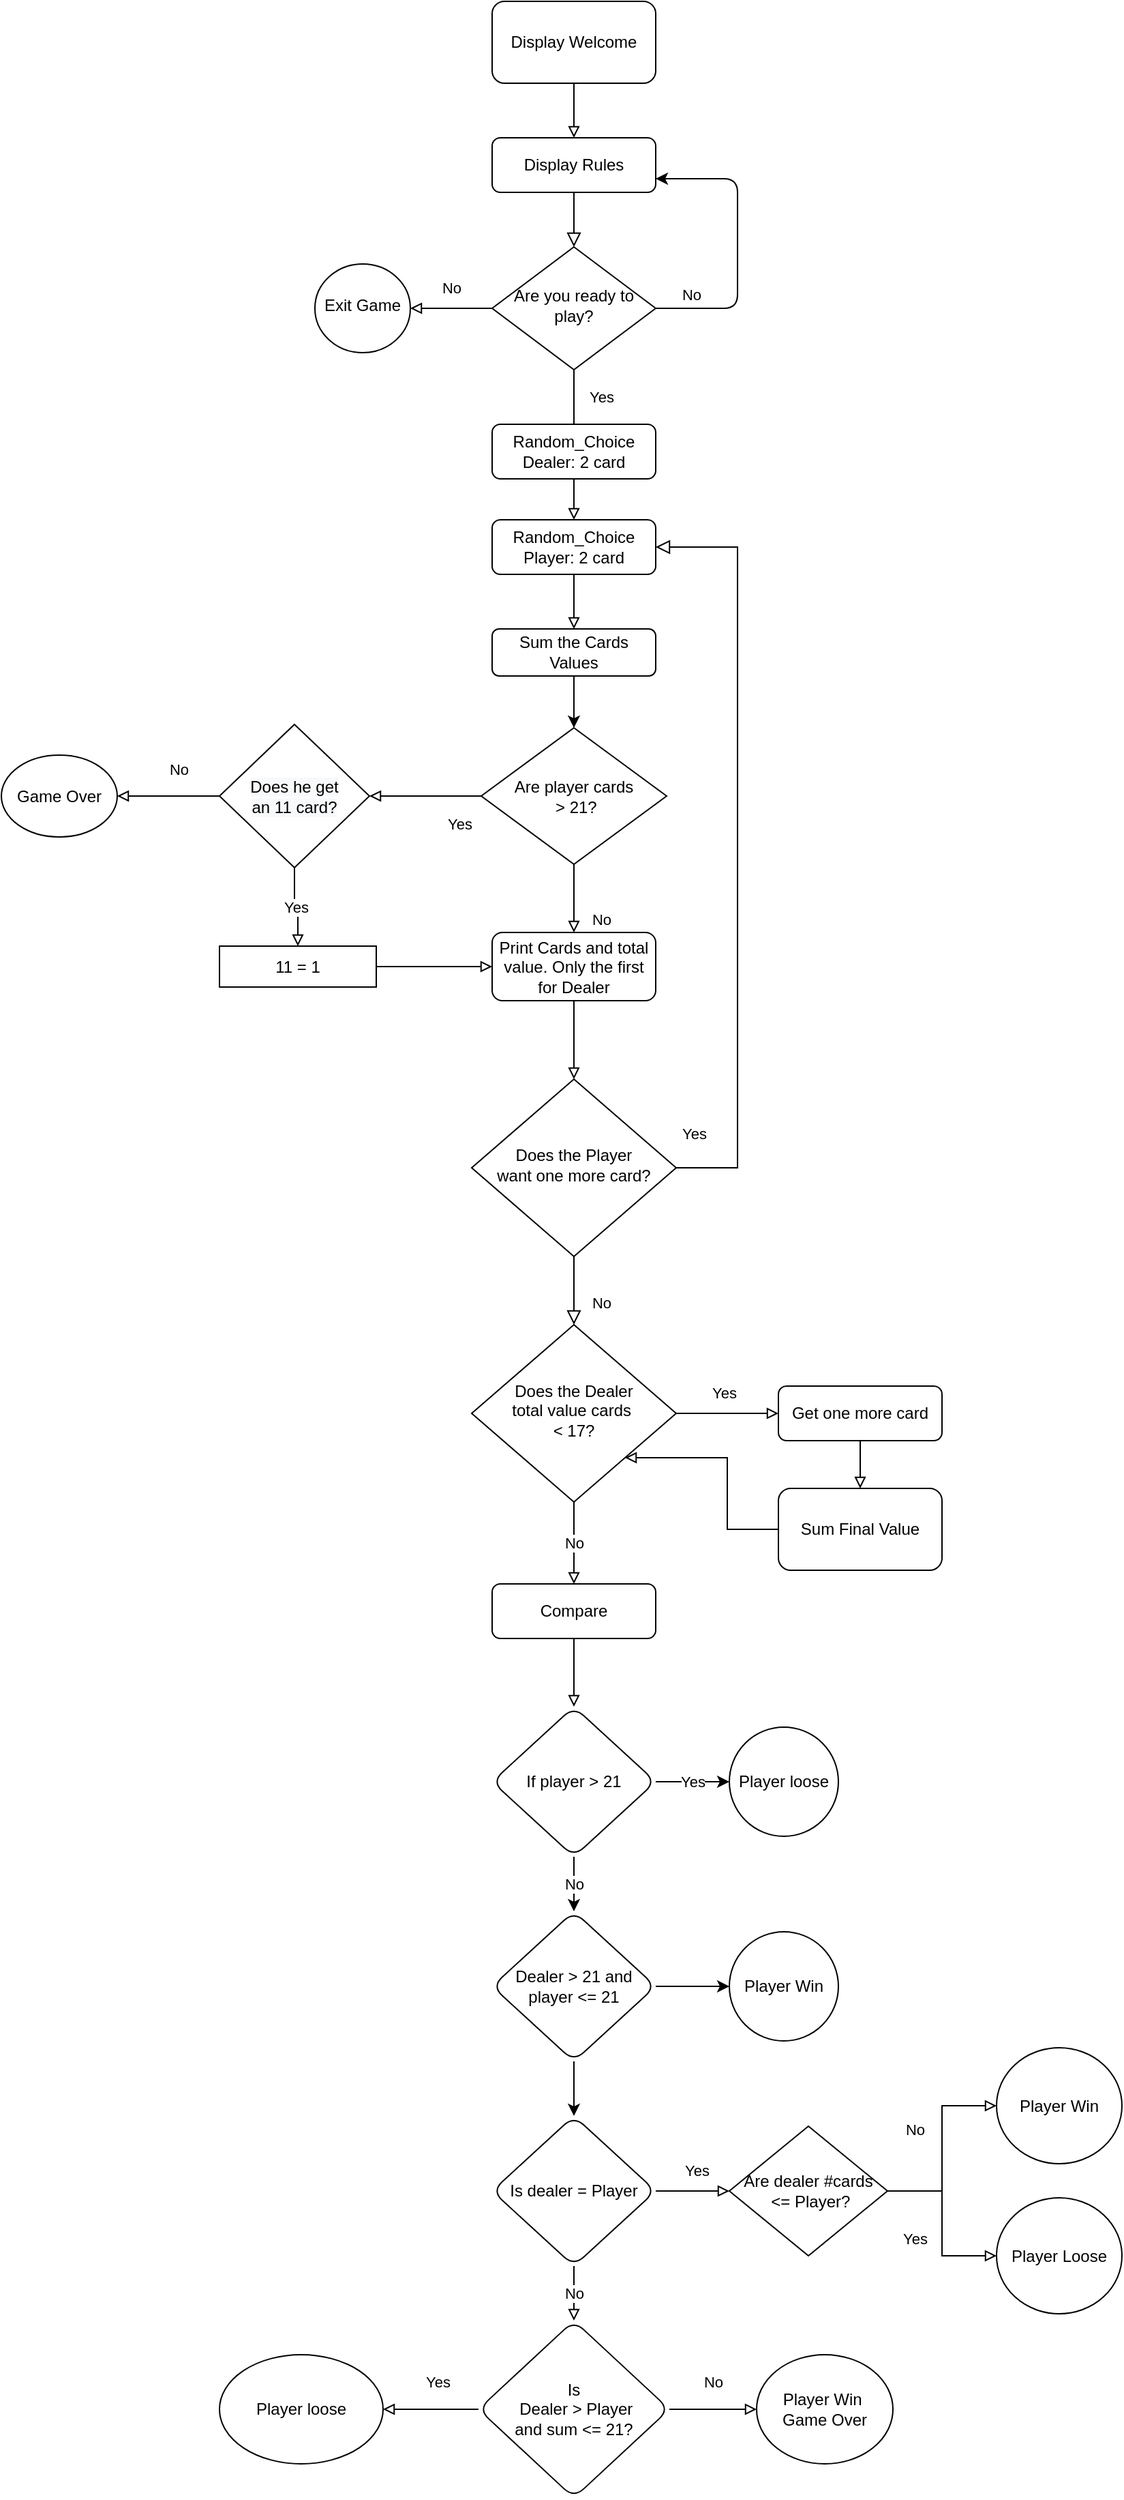 <mxfile version="14.2.4" type="embed">
    <diagram id="C5RBs43oDa-KdzZeNtuy" name="Page-1">
        <mxGraphModel dx="1565" dy="1749" grid="1" gridSize="10" guides="1" tooltips="1" connect="1" arrows="1" fold="1" page="1" pageScale="1" pageWidth="827" pageHeight="1169" math="0" shadow="0">
            <root>
                <mxCell id="WIyWlLk6GJQsqaUBKTNV-0"/>
                <mxCell id="WIyWlLk6GJQsqaUBKTNV-1" parent="WIyWlLk6GJQsqaUBKTNV-0"/>
                <mxCell id="WIyWlLk6GJQsqaUBKTNV-2" value="" style="rounded=0;html=1;jettySize=auto;orthogonalLoop=1;fontSize=11;endArrow=block;endFill=0;endSize=8;strokeWidth=1;shadow=0;labelBackgroundColor=none;edgeStyle=orthogonalEdgeStyle;" parent="WIyWlLk6GJQsqaUBKTNV-1" source="WIyWlLk6GJQsqaUBKTNV-3" target="WIyWlLk6GJQsqaUBKTNV-6" edge="1">
                    <mxGeometry relative="1" as="geometry"/>
                </mxCell>
                <mxCell id="rOPq5q2z3Dc7o5gAxcOA-1" value="" style="edgeStyle=orthogonalEdgeStyle;rounded=0;orthogonalLoop=1;jettySize=auto;html=1;endArrow=none;endFill=0;shadow=0;strokeWidth=1;labelBackgroundColor=none;endSize=8;startArrow=block;startFill=0;" parent="WIyWlLk6GJQsqaUBKTNV-1" source="WIyWlLk6GJQsqaUBKTNV-3" target="rOPq5q2z3Dc7o5gAxcOA-0" edge="1">
                    <mxGeometry relative="1" as="geometry"/>
                </mxCell>
                <mxCell id="WIyWlLk6GJQsqaUBKTNV-3" value="Display Rules" style="rounded=1;whiteSpace=wrap;html=1;fontSize=12;glass=0;strokeWidth=1;shadow=0;" parent="WIyWlLk6GJQsqaUBKTNV-1" vertex="1">
                    <mxGeometry x="160" y="90" width="120" height="40" as="geometry"/>
                </mxCell>
                <mxCell id="WIyWlLk6GJQsqaUBKTNV-4" value="Yes" style="rounded=0;html=1;jettySize=auto;orthogonalLoop=1;fontSize=11;endArrow=block;endFill=0;endSize=8;strokeWidth=1;shadow=0;labelBackgroundColor=none;edgeStyle=orthogonalEdgeStyle;" parent="WIyWlLk6GJQsqaUBKTNV-1" source="WIyWlLk6GJQsqaUBKTNV-6" edge="1">
                    <mxGeometry x="-0.429" y="20" relative="1" as="geometry">
                        <mxPoint as="offset"/>
                        <mxPoint x="220" y="330" as="targetPoint"/>
                    </mxGeometry>
                </mxCell>
                <mxCell id="rOPq5q2z3Dc7o5gAxcOA-4" value="No" style="edgeStyle=orthogonalEdgeStyle;rounded=0;orthogonalLoop=1;jettySize=auto;html=1;startArrow=none;startFill=0;endArrow=block;endFill=0;" parent="WIyWlLk6GJQsqaUBKTNV-1" source="WIyWlLk6GJQsqaUBKTNV-6" target="rOPq5q2z3Dc7o5gAxcOA-3" edge="1">
                    <mxGeometry y="-15" relative="1" as="geometry">
                        <mxPoint as="offset"/>
                    </mxGeometry>
                </mxCell>
                <mxCell id="WIyWlLk6GJQsqaUBKTNV-6" value="Are you ready to play?" style="rhombus;whiteSpace=wrap;html=1;shadow=0;fontFamily=Helvetica;fontSize=12;align=center;strokeWidth=1;spacing=6;spacingTop=-4;" parent="WIyWlLk6GJQsqaUBKTNV-1" vertex="1">
                    <mxGeometry x="160" y="170" width="120" height="90" as="geometry"/>
                </mxCell>
                <mxCell id="WIyWlLk6GJQsqaUBKTNV-8" value="No" style="rounded=0;html=1;jettySize=auto;orthogonalLoop=1;fontSize=11;endArrow=block;endFill=0;endSize=8;strokeWidth=1;shadow=0;labelBackgroundColor=none;edgeStyle=orthogonalEdgeStyle;entryX=0.5;entryY=0;entryDx=0;entryDy=0;" parent="WIyWlLk6GJQsqaUBKTNV-1" source="WIyWlLk6GJQsqaUBKTNV-10" target="rOPq5q2z3Dc7o5gAxcOA-36" edge="1">
                    <mxGeometry x="0.333" y="20" relative="1" as="geometry">
                        <mxPoint as="offset"/>
                        <mxPoint x="220" y="940" as="targetPoint"/>
                    </mxGeometry>
                </mxCell>
                <mxCell id="WIyWlLk6GJQsqaUBKTNV-9" value="Yes" style="edgeStyle=orthogonalEdgeStyle;rounded=0;html=1;jettySize=auto;orthogonalLoop=1;fontSize=11;endArrow=block;endFill=0;endSize=8;strokeWidth=1;shadow=0;labelBackgroundColor=none;entryX=1;entryY=0.5;entryDx=0;entryDy=0;exitX=1;exitY=0.5;exitDx=0;exitDy=0;" parent="WIyWlLk6GJQsqaUBKTNV-1" source="WIyWlLk6GJQsqaUBKTNV-10" target="rOPq5q2z3Dc7o5gAxcOA-8" edge="1">
                    <mxGeometry x="-0.956" y="25" relative="1" as="geometry">
                        <mxPoint as="offset"/>
                        <mxPoint x="320" y="690" as="targetPoint"/>
                        <Array as="points">
                            <mxPoint x="340" y="845"/>
                            <mxPoint x="340" y="390"/>
                        </Array>
                    </mxGeometry>
                </mxCell>
                <mxCell id="WIyWlLk6GJQsqaUBKTNV-10" value="Does the Player &lt;br&gt;want one more card?" style="rhombus;whiteSpace=wrap;html=1;shadow=0;fontFamily=Helvetica;fontSize=12;align=center;strokeWidth=1;spacing=6;spacingTop=-4;" parent="WIyWlLk6GJQsqaUBKTNV-1" vertex="1">
                    <mxGeometry x="145" y="780" width="150" height="130" as="geometry"/>
                </mxCell>
                <mxCell id="rOPq5q2z3Dc7o5gAxcOA-45" value="" style="edgeStyle=orthogonalEdgeStyle;rounded=0;orthogonalLoop=1;jettySize=auto;html=1;startArrow=none;startFill=0;endArrow=block;endFill=0;entryX=0.5;entryY=0;entryDx=0;entryDy=0;" parent="WIyWlLk6GJQsqaUBKTNV-1" source="WIyWlLk6GJQsqaUBKTNV-11" target="4" edge="1">
                    <mxGeometry relative="1" as="geometry">
                        <mxPoint x="220" y="1240" as="targetPoint"/>
                    </mxGeometry>
                </mxCell>
                <mxCell id="WIyWlLk6GJQsqaUBKTNV-11" value="Compare" style="rounded=1;whiteSpace=wrap;html=1;fontSize=12;glass=0;strokeWidth=1;shadow=0;" parent="WIyWlLk6GJQsqaUBKTNV-1" vertex="1">
                    <mxGeometry x="160" y="1150" width="120" height="40" as="geometry"/>
                </mxCell>
                <mxCell id="rOPq5q2z3Dc7o5gAxcOA-0" value="Display Welcome" style="whiteSpace=wrap;html=1;rounded=1;shadow=0;strokeWidth=1;glass=0;" parent="WIyWlLk6GJQsqaUBKTNV-1" vertex="1">
                    <mxGeometry x="160" y="-10" width="120" height="60" as="geometry"/>
                </mxCell>
                <mxCell id="rOPq5q2z3Dc7o5gAxcOA-2" value="No" style="endArrow=classic;html=1;exitX=1;exitY=0.5;exitDx=0;exitDy=0;edgeStyle=orthogonalEdgeStyle;entryX=1;entryY=0.75;entryDx=0;entryDy=0;" parent="WIyWlLk6GJQsqaUBKTNV-1" source="WIyWlLk6GJQsqaUBKTNV-6" target="WIyWlLk6GJQsqaUBKTNV-3" edge="1">
                    <mxGeometry x="-0.76" y="10" width="50" height="50" relative="1" as="geometry">
                        <mxPoint x="280" y="240" as="sourcePoint"/>
                        <mxPoint x="330" y="190" as="targetPoint"/>
                        <Array as="points">
                            <mxPoint x="340" y="215"/>
                            <mxPoint x="340" y="120"/>
                        </Array>
                        <mxPoint as="offset"/>
                    </mxGeometry>
                </mxCell>
                <mxCell id="rOPq5q2z3Dc7o5gAxcOA-3" value="Exit Game" style="ellipse;whiteSpace=wrap;html=1;shadow=0;strokeWidth=1;spacing=6;spacingTop=-4;" parent="WIyWlLk6GJQsqaUBKTNV-1" vertex="1">
                    <mxGeometry x="30" y="182.5" width="70" height="65" as="geometry"/>
                </mxCell>
                <mxCell id="rOPq5q2z3Dc7o5gAxcOA-9" value="" style="edgeStyle=orthogonalEdgeStyle;rounded=0;orthogonalLoop=1;jettySize=auto;html=1;startArrow=none;startFill=0;endArrow=block;endFill=0;" parent="WIyWlLk6GJQsqaUBKTNV-1" source="rOPq5q2z3Dc7o5gAxcOA-5" target="rOPq5q2z3Dc7o5gAxcOA-8" edge="1">
                    <mxGeometry relative="1" as="geometry"/>
                </mxCell>
                <mxCell id="rOPq5q2z3Dc7o5gAxcOA-5" value="Random_Choice Dealer: 2 card" style="rounded=1;whiteSpace=wrap;html=1;fontSize=12;glass=0;strokeWidth=1;shadow=0;" parent="WIyWlLk6GJQsqaUBKTNV-1" vertex="1">
                    <mxGeometry x="160" y="300" width="120" height="40" as="geometry"/>
                </mxCell>
                <mxCell id="rOPq5q2z3Dc7o5gAxcOA-15" value="" style="edgeStyle=orthogonalEdgeStyle;rounded=0;orthogonalLoop=1;jettySize=auto;html=1;startArrow=none;startFill=0;endArrow=block;endFill=0;" parent="WIyWlLk6GJQsqaUBKTNV-1" source="rOPq5q2z3Dc7o5gAxcOA-8" edge="1">
                    <mxGeometry relative="1" as="geometry">
                        <mxPoint x="220" y="450" as="targetPoint"/>
                    </mxGeometry>
                </mxCell>
                <mxCell id="rOPq5q2z3Dc7o5gAxcOA-8" value="Random_Choice Player: 2 card" style="rounded=1;whiteSpace=wrap;html=1;fontSize=12;glass=0;strokeWidth=1;shadow=0;" parent="WIyWlLk6GJQsqaUBKTNV-1" vertex="1">
                    <mxGeometry x="160" y="370" width="120" height="40" as="geometry"/>
                </mxCell>
                <mxCell id="0" value="" style="edgeStyle=orthogonalEdgeStyle;rounded=0;orthogonalLoop=1;jettySize=auto;html=1;exitX=0.5;exitY=1;exitDx=0;exitDy=0;" edge="1" parent="WIyWlLk6GJQsqaUBKTNV-1" source="rOPq5q2z3Dc7o5gAxcOA-20" target="rOPq5q2z3Dc7o5gAxcOA-25">
                    <mxGeometry relative="1" as="geometry">
                        <mxPoint x="220" y="560" as="sourcePoint"/>
                    </mxGeometry>
                </mxCell>
                <mxCell id="rOPq5q2z3Dc7o5gAxcOA-18" value="" style="edgeStyle=orthogonalEdgeStyle;rounded=0;orthogonalLoop=1;jettySize=auto;html=1;startArrow=none;startFill=0;endArrow=block;endFill=0;entryX=0.5;entryY=0;entryDx=0;entryDy=0;" parent="WIyWlLk6GJQsqaUBKTNV-1" source="rOPq5q2z3Dc7o5gAxcOA-13" target="WIyWlLk6GJQsqaUBKTNV-10" edge="1">
                    <mxGeometry relative="1" as="geometry">
                        <mxPoint x="219.5" y="760" as="targetPoint"/>
                    </mxGeometry>
                </mxCell>
                <mxCell id="rOPq5q2z3Dc7o5gAxcOA-13" value="Print Cards and total value. Only the first for Dealer" style="rounded=1;whiteSpace=wrap;html=1;fontSize=12;glass=0;strokeWidth=1;shadow=0;" parent="WIyWlLk6GJQsqaUBKTNV-1" vertex="1">
                    <mxGeometry x="160" y="672.5" width="120" height="50" as="geometry"/>
                </mxCell>
                <mxCell id="rOPq5q2z3Dc7o5gAxcOA-20" value="Sum the Cards Values" style="rounded=1;whiteSpace=wrap;html=1;fontSize=12;glass=0;strokeWidth=1;shadow=0;" parent="WIyWlLk6GJQsqaUBKTNV-1" vertex="1">
                    <mxGeometry x="160" y="450" width="120" height="34.5" as="geometry"/>
                </mxCell>
                <mxCell id="rOPq5q2z3Dc7o5gAxcOA-24" value="Yes" style="edgeStyle=orthogonalEdgeStyle;rounded=0;orthogonalLoop=1;jettySize=auto;html=1;startArrow=none;startFill=0;endArrow=block;endFill=0;entryX=1;entryY=0.5;entryDx=0;entryDy=0;" parent="WIyWlLk6GJQsqaUBKTNV-1" source="rOPq5q2z3Dc7o5gAxcOA-25" target="rOPq5q2z3Dc7o5gAxcOA-30" edge="1">
                    <mxGeometry x="-0.607" y="20" relative="1" as="geometry">
                        <mxPoint x="311" y="612.5" as="sourcePoint"/>
                        <mxPoint x="396" y="612.5" as="targetPoint"/>
                        <mxPoint as="offset"/>
                    </mxGeometry>
                </mxCell>
                <mxCell id="rOPq5q2z3Dc7o5gAxcOA-28" value="No" style="edgeStyle=orthogonalEdgeStyle;rounded=0;orthogonalLoop=1;jettySize=auto;html=1;startArrow=none;startFill=0;endArrow=block;endFill=0;" parent="WIyWlLk6GJQsqaUBKTNV-1" source="rOPq5q2z3Dc7o5gAxcOA-25" target="rOPq5q2z3Dc7o5gAxcOA-13" edge="1">
                    <mxGeometry x="0.6" y="20" relative="1" as="geometry">
                        <mxPoint as="offset"/>
                    </mxGeometry>
                </mxCell>
                <mxCell id="rOPq5q2z3Dc7o5gAxcOA-25" value="&lt;span&gt;Are player cards&lt;br&gt;&amp;nbsp;&amp;gt; 21?&lt;/span&gt;" style="rhombus;whiteSpace=wrap;html=1;" parent="WIyWlLk6GJQsqaUBKTNV-1" vertex="1">
                    <mxGeometry x="152" y="522.5" width="136" height="100" as="geometry"/>
                </mxCell>
                <mxCell id="rOPq5q2z3Dc7o5gAxcOA-32" value="Yes" style="edgeStyle=orthogonalEdgeStyle;rounded=0;orthogonalLoop=1;jettySize=auto;html=1;startArrow=none;startFill=0;endArrow=block;endFill=0;" parent="WIyWlLk6GJQsqaUBKTNV-1" source="rOPq5q2z3Dc7o5gAxcOA-30" target="rOPq5q2z3Dc7o5gAxcOA-31" edge="1">
                    <mxGeometry relative="1" as="geometry"/>
                </mxCell>
                <mxCell id="rOPq5q2z3Dc7o5gAxcOA-35" value="No" style="edgeStyle=orthogonalEdgeStyle;rounded=0;orthogonalLoop=1;jettySize=auto;html=1;startArrow=none;startFill=0;endArrow=block;endFill=0;" parent="WIyWlLk6GJQsqaUBKTNV-1" source="rOPq5q2z3Dc7o5gAxcOA-30" target="rOPq5q2z3Dc7o5gAxcOA-34" edge="1">
                    <mxGeometry x="-0.2" y="-20" relative="1" as="geometry">
                        <mxPoint as="offset"/>
                    </mxGeometry>
                </mxCell>
                <mxCell id="rOPq5q2z3Dc7o5gAxcOA-30" value="&lt;span style=&quot;color: rgb(0 , 0 , 0) ; font-family: &amp;#34;helvetica&amp;#34; ; font-size: 12px ; font-style: normal ; font-weight: 400 ; letter-spacing: normal ; text-align: center ; text-indent: 0px ; text-transform: none ; word-spacing: 0px ; background-color: rgb(248 , 249 , 250) ; display: inline ; float: none&quot;&gt;Does he get &lt;br&gt;an 11 card?&lt;/span&gt;" style="rhombus;whiteSpace=wrap;html=1;" parent="WIyWlLk6GJQsqaUBKTNV-1" vertex="1">
                    <mxGeometry x="-40" y="520" width="110" height="105" as="geometry"/>
                </mxCell>
                <mxCell id="rOPq5q2z3Dc7o5gAxcOA-33" value="" style="edgeStyle=orthogonalEdgeStyle;rounded=0;orthogonalLoop=1;jettySize=auto;html=1;startArrow=none;startFill=0;endArrow=block;endFill=0;" parent="WIyWlLk6GJQsqaUBKTNV-1" source="rOPq5q2z3Dc7o5gAxcOA-31" target="rOPq5q2z3Dc7o5gAxcOA-13" edge="1">
                    <mxGeometry relative="1" as="geometry"/>
                </mxCell>
                <mxCell id="rOPq5q2z3Dc7o5gAxcOA-31" value="11 = 1" style="whiteSpace=wrap;html=1;" parent="WIyWlLk6GJQsqaUBKTNV-1" vertex="1">
                    <mxGeometry x="-40" y="682.5" width="115" height="30" as="geometry"/>
                </mxCell>
                <mxCell id="rOPq5q2z3Dc7o5gAxcOA-34" value="Game Over" style="ellipse;whiteSpace=wrap;html=1;" parent="WIyWlLk6GJQsqaUBKTNV-1" vertex="1">
                    <mxGeometry x="-200" y="542.5" width="85" height="60" as="geometry"/>
                </mxCell>
                <mxCell id="rOPq5q2z3Dc7o5gAxcOA-37" value="No" style="edgeStyle=orthogonalEdgeStyle;rounded=0;orthogonalLoop=1;jettySize=auto;html=1;startArrow=none;startFill=0;endArrow=block;endFill=0;" parent="WIyWlLk6GJQsqaUBKTNV-1" source="rOPq5q2z3Dc7o5gAxcOA-36" target="WIyWlLk6GJQsqaUBKTNV-11" edge="1">
                    <mxGeometry relative="1" as="geometry"/>
                </mxCell>
                <mxCell id="rOPq5q2z3Dc7o5gAxcOA-39" value="Yes" style="edgeStyle=orthogonalEdgeStyle;rounded=0;orthogonalLoop=1;jettySize=auto;html=1;startArrow=none;startFill=0;endArrow=block;endFill=0;entryX=0;entryY=0.5;entryDx=0;entryDy=0;entryPerimeter=0;" parent="WIyWlLk6GJQsqaUBKTNV-1" source="rOPq5q2z3Dc7o5gAxcOA-36" target="rOPq5q2z3Dc7o5gAxcOA-40" edge="1">
                    <mxGeometry x="-0.067" y="15" relative="1" as="geometry">
                        <mxPoint x="400" y="1025" as="targetPoint"/>
                        <mxPoint as="offset"/>
                    </mxGeometry>
                </mxCell>
                <mxCell id="rOPq5q2z3Dc7o5gAxcOA-36" value="Does the Dealer&lt;br&gt;total value cards&amp;nbsp;&lt;br&gt;&amp;lt; 17?" style="rhombus;whiteSpace=wrap;html=1;shadow=0;fontFamily=Helvetica;fontSize=12;align=center;strokeWidth=1;spacing=6;spacingTop=-4;" parent="WIyWlLk6GJQsqaUBKTNV-1" vertex="1">
                    <mxGeometry x="145" y="960" width="150" height="130" as="geometry"/>
                </mxCell>
                <mxCell id="rOPq5q2z3Dc7o5gAxcOA-42" value="" style="edgeStyle=orthogonalEdgeStyle;rounded=0;orthogonalLoop=1;jettySize=auto;html=1;startArrow=none;startFill=0;endArrow=block;endFill=0;" parent="WIyWlLk6GJQsqaUBKTNV-1" source="rOPq5q2z3Dc7o5gAxcOA-40" target="rOPq5q2z3Dc7o5gAxcOA-41" edge="1">
                    <mxGeometry relative="1" as="geometry"/>
                </mxCell>
                <mxCell id="rOPq5q2z3Dc7o5gAxcOA-40" value="Get one more card" style="rounded=1;whiteSpace=wrap;html=1;fontSize=12;glass=0;strokeWidth=1;shadow=0;" parent="WIyWlLk6GJQsqaUBKTNV-1" vertex="1">
                    <mxGeometry x="370" y="1005" width="120" height="40" as="geometry"/>
                </mxCell>
                <mxCell id="rOPq5q2z3Dc7o5gAxcOA-43" style="edgeStyle=orthogonalEdgeStyle;rounded=0;orthogonalLoop=1;jettySize=auto;html=1;entryX=1;entryY=1;entryDx=0;entryDy=0;startArrow=none;startFill=0;endArrow=block;endFill=0;" parent="WIyWlLk6GJQsqaUBKTNV-1" source="rOPq5q2z3Dc7o5gAxcOA-41" target="rOPq5q2z3Dc7o5gAxcOA-36" edge="1">
                    <mxGeometry relative="1" as="geometry"/>
                </mxCell>
                <mxCell id="rOPq5q2z3Dc7o5gAxcOA-41" value="Sum Final Value" style="whiteSpace=wrap;html=1;rounded=1;shadow=0;strokeWidth=1;glass=0;" parent="WIyWlLk6GJQsqaUBKTNV-1" vertex="1">
                    <mxGeometry x="370" y="1080" width="120" height="60" as="geometry"/>
                </mxCell>
                <mxCell id="rOPq5q2z3Dc7o5gAxcOA-49" value="No" style="edgeStyle=orthogonalEdgeStyle;rounded=0;orthogonalLoop=1;jettySize=auto;html=1;startArrow=none;startFill=0;endArrow=block;endFill=0;" parent="WIyWlLk6GJQsqaUBKTNV-1" source="rOPq5q2z3Dc7o5gAxcOA-44" target="rOPq5q2z3Dc7o5gAxcOA-48" edge="1">
                    <mxGeometry y="20" relative="1" as="geometry">
                        <mxPoint as="offset"/>
                    </mxGeometry>
                </mxCell>
                <mxCell id="rOPq5q2z3Dc7o5gAxcOA-51" value="Yes" style="edgeStyle=orthogonalEdgeStyle;rounded=0;orthogonalLoop=1;jettySize=auto;html=1;startArrow=none;startFill=0;endArrow=block;endFill=0;" parent="WIyWlLk6GJQsqaUBKTNV-1" source="rOPq5q2z3Dc7o5gAxcOA-44" target="rOPq5q2z3Dc7o5gAxcOA-50" edge="1">
                    <mxGeometry x="-0.143" y="-20" relative="1" as="geometry">
                        <mxPoint as="offset"/>
                    </mxGeometry>
                </mxCell>
                <mxCell id="rOPq5q2z3Dc7o5gAxcOA-44" value="Is&lt;br&gt;&amp;nbsp;Dealer &amp;gt; Player&lt;br&gt;and sum &amp;lt;= 21?" style="rhombus;whiteSpace=wrap;html=1;rounded=1;shadow=0;strokeWidth=1;glass=0;" parent="WIyWlLk6GJQsqaUBKTNV-1" vertex="1">
                    <mxGeometry x="150" y="1690" width="140" height="130" as="geometry"/>
                </mxCell>
                <mxCell id="rOPq5q2z3Dc7o5gAxcOA-48" value="Player Win&amp;nbsp;&lt;br&gt;Game Over" style="ellipse;whiteSpace=wrap;html=1;rounded=1;shadow=0;strokeWidth=1;glass=0;" parent="WIyWlLk6GJQsqaUBKTNV-1" vertex="1">
                    <mxGeometry x="354" y="1715" width="100" height="80" as="geometry"/>
                </mxCell>
                <mxCell id="rOPq5q2z3Dc7o5gAxcOA-50" value="Player loose" style="ellipse;whiteSpace=wrap;html=1;rounded=1;shadow=0;strokeWidth=1;glass=0;" parent="WIyWlLk6GJQsqaUBKTNV-1" vertex="1">
                    <mxGeometry x="-40" y="1715" width="120" height="80" as="geometry"/>
                </mxCell>
                <mxCell id="rOPq5q2z3Dc7o5gAxcOA-54" value="No" style="edgeStyle=orthogonalEdgeStyle;rounded=0;orthogonalLoop=1;jettySize=auto;html=1;startArrow=none;startFill=0;endArrow=block;endFill=0;" parent="WIyWlLk6GJQsqaUBKTNV-1" source="rOPq5q2z3Dc7o5gAxcOA-52" target="rOPq5q2z3Dc7o5gAxcOA-44" edge="1">
                    <mxGeometry relative="1" as="geometry"/>
                </mxCell>
                <mxCell id="rOPq5q2z3Dc7o5gAxcOA-56" value="Yes" style="edgeStyle=orthogonalEdgeStyle;rounded=0;orthogonalLoop=1;jettySize=auto;html=1;startArrow=none;startFill=0;endArrow=block;endFill=0;entryX=0;entryY=0.5;entryDx=0;entryDy=0;" parent="WIyWlLk6GJQsqaUBKTNV-1" source="rOPq5q2z3Dc7o5gAxcOA-52" target="rOPq5q2z3Dc7o5gAxcOA-57" edge="1">
                    <mxGeometry x="0.111" y="15" relative="1" as="geometry">
                        <mxPoint x="320" y="1595" as="targetPoint"/>
                        <mxPoint as="offset"/>
                    </mxGeometry>
                </mxCell>
                <mxCell id="rOPq5q2z3Dc7o5gAxcOA-52" value="Is dealer = Player" style="rhombus;whiteSpace=wrap;html=1;rounded=1;shadow=0;strokeWidth=1;glass=0;" parent="WIyWlLk6GJQsqaUBKTNV-1" vertex="1">
                    <mxGeometry x="160" y="1540" width="120" height="110" as="geometry"/>
                </mxCell>
                <mxCell id="rOPq5q2z3Dc7o5gAxcOA-59" value="Yes" style="edgeStyle=orthogonalEdgeStyle;rounded=0;orthogonalLoop=1;jettySize=auto;html=1;startArrow=none;startFill=0;endArrow=block;endFill=0;" parent="WIyWlLk6GJQsqaUBKTNV-1" source="rOPq5q2z3Dc7o5gAxcOA-57" target="rOPq5q2z3Dc7o5gAxcOA-58" edge="1">
                    <mxGeometry x="0.176" y="-20" relative="1" as="geometry">
                        <mxPoint as="offset"/>
                    </mxGeometry>
                </mxCell>
                <mxCell id="rOPq5q2z3Dc7o5gAxcOA-57" value="Are dealer #cards&lt;br&gt;&amp;nbsp;&amp;lt;= Player?" style="rhombus;whiteSpace=wrap;html=1;" parent="WIyWlLk6GJQsqaUBKTNV-1" vertex="1">
                    <mxGeometry x="334" y="1547.5" width="116" height="95" as="geometry"/>
                </mxCell>
                <mxCell id="rOPq5q2z3Dc7o5gAxcOA-58" value="Player Loose" style="ellipse;whiteSpace=wrap;html=1;" parent="WIyWlLk6GJQsqaUBKTNV-1" vertex="1">
                    <mxGeometry x="530" y="1600" width="92" height="85" as="geometry"/>
                </mxCell>
                <mxCell id="8" value="Yes" style="edgeStyle=orthogonalEdgeStyle;rounded=0;orthogonalLoop=1;jettySize=auto;html=1;" edge="1" parent="WIyWlLk6GJQsqaUBKTNV-1" source="4" target="7">
                    <mxGeometry relative="1" as="geometry"/>
                </mxCell>
                <mxCell id="12" value="No" style="edgeStyle=orthogonalEdgeStyle;rounded=0;orthogonalLoop=1;jettySize=auto;html=1;" edge="1" parent="WIyWlLk6GJQsqaUBKTNV-1" source="4" target="9">
                    <mxGeometry relative="1" as="geometry"/>
                </mxCell>
                <mxCell id="4" value="If player &amp;gt; 21" style="rhombus;whiteSpace=wrap;html=1;rounded=1;shadow=0;strokeWidth=1;glass=0;" vertex="1" parent="WIyWlLk6GJQsqaUBKTNV-1">
                    <mxGeometry x="160" y="1240" width="120" height="110" as="geometry"/>
                </mxCell>
                <mxCell id="5" value="Player Win" style="ellipse;whiteSpace=wrap;html=1;" vertex="1" parent="WIyWlLk6GJQsqaUBKTNV-1">
                    <mxGeometry x="530" y="1490" width="92" height="85" as="geometry"/>
                </mxCell>
                <mxCell id="6" value="No" style="edgeStyle=orthogonalEdgeStyle;rounded=0;orthogonalLoop=1;jettySize=auto;html=1;startArrow=none;startFill=0;endArrow=block;endFill=0;entryX=0;entryY=0.5;entryDx=0;entryDy=0;exitX=1;exitY=0.5;exitDx=0;exitDy=0;" edge="1" parent="WIyWlLk6GJQsqaUBKTNV-1" source="rOPq5q2z3Dc7o5gAxcOA-57" target="5">
                    <mxGeometry x="0.193" y="20" relative="1" as="geometry">
                        <mxPoint as="offset"/>
                        <mxPoint x="460" y="1605" as="sourcePoint"/>
                        <mxPoint x="540" y="1652.5" as="targetPoint"/>
                        <Array as="points">
                            <mxPoint x="490" y="1595"/>
                            <mxPoint x="490" y="1533"/>
                        </Array>
                    </mxGeometry>
                </mxCell>
                <mxCell id="7" value="Player loose" style="ellipse;whiteSpace=wrap;html=1;rounded=1;shadow=0;strokeWidth=1;glass=0;" vertex="1" parent="WIyWlLk6GJQsqaUBKTNV-1">
                    <mxGeometry x="334" y="1255" width="80" height="80" as="geometry"/>
                </mxCell>
                <mxCell id="13" value="" style="edgeStyle=orthogonalEdgeStyle;rounded=0;orthogonalLoop=1;jettySize=auto;html=1;" edge="1" parent="WIyWlLk6GJQsqaUBKTNV-1" source="9" target="rOPq5q2z3Dc7o5gAxcOA-52">
                    <mxGeometry relative="1" as="geometry"/>
                </mxCell>
                <mxCell id="9" value="Dealer &amp;gt; 21 and player &amp;lt;= 21" style="rhombus;whiteSpace=wrap;html=1;rounded=1;shadow=0;strokeWidth=1;glass=0;" vertex="1" parent="WIyWlLk6GJQsqaUBKTNV-1">
                    <mxGeometry x="160" y="1390" width="120" height="110" as="geometry"/>
                </mxCell>
                <mxCell id="10" value="" style="edgeStyle=orthogonalEdgeStyle;rounded=0;orthogonalLoop=1;jettySize=auto;html=1;exitX=1;exitY=0.5;exitDx=0;exitDy=0;" edge="1" parent="WIyWlLk6GJQsqaUBKTNV-1" target="11" source="9">
                    <mxGeometry relative="1" as="geometry">
                        <mxPoint x="280" y="1445" as="sourcePoint"/>
                    </mxGeometry>
                </mxCell>
                <mxCell id="11" value="Player Win" style="ellipse;whiteSpace=wrap;html=1;rounded=1;shadow=0;strokeWidth=1;glass=0;" vertex="1" parent="WIyWlLk6GJQsqaUBKTNV-1">
                    <mxGeometry x="334" y="1405" width="80" height="80" as="geometry"/>
                </mxCell>
            </root>
        </mxGraphModel>
    </diagram>
</mxfile>
